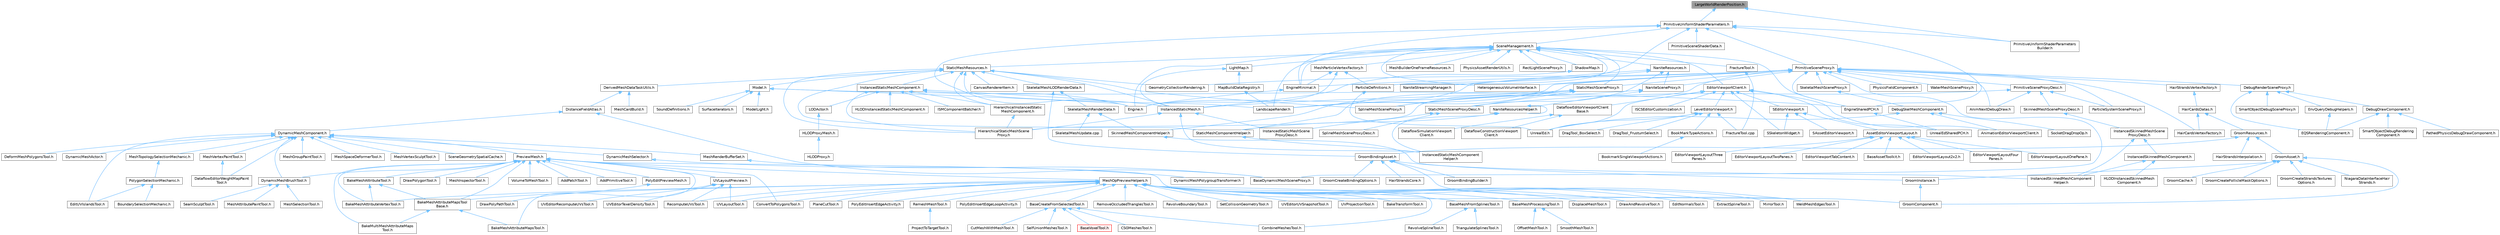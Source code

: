 digraph "LargeWorldRenderPosition.h"
{
 // INTERACTIVE_SVG=YES
 // LATEX_PDF_SIZE
  bgcolor="transparent";
  edge [fontname=Helvetica,fontsize=10,labelfontname=Helvetica,labelfontsize=10];
  node [fontname=Helvetica,fontsize=10,shape=box,height=0.2,width=0.4];
  Node1 [id="Node000001",label="LargeWorldRenderPosition.h",height=0.2,width=0.4,color="gray40", fillcolor="grey60", style="filled", fontcolor="black",tooltip=" "];
  Node1 -> Node2 [id="edge1_Node000001_Node000002",dir="back",color="steelblue1",style="solid",tooltip=" "];
  Node2 [id="Node000002",label="PrimitiveUniformShaderParameters.h",height=0.2,width=0.4,color="grey40", fillcolor="white", style="filled",URL="$d9/d46/PrimitiveUniformShaderParameters_8h.html",tooltip=" "];
  Node2 -> Node3 [id="edge2_Node000002_Node000003",dir="back",color="steelblue1",style="solid",tooltip=" "];
  Node3 [id="Node000003",label="Engine.h",height=0.2,width=0.4,color="grey40", fillcolor="white", style="filled",URL="$d1/d34/Public_2Engine_8h.html",tooltip=" "];
  Node2 -> Node4 [id="edge3_Node000002_Node000004",dir="back",color="steelblue1",style="solid",tooltip=" "];
  Node4 [id="Node000004",label="EngineMinimal.h",height=0.2,width=0.4,color="grey40", fillcolor="white", style="filled",URL="$d0/d2c/EngineMinimal_8h.html",tooltip=" "];
  Node4 -> Node3 [id="edge4_Node000004_Node000003",dir="back",color="steelblue1",style="solid",tooltip=" "];
  Node2 -> Node5 [id="edge5_Node000002_Node000005",dir="back",color="steelblue1",style="solid",tooltip=" "];
  Node5 [id="Node000005",label="EngineSharedPCH.h",height=0.2,width=0.4,color="grey40", fillcolor="white", style="filled",URL="$dc/dbb/EngineSharedPCH_8h.html",tooltip=" "];
  Node5 -> Node6 [id="edge6_Node000005_Node000006",dir="back",color="steelblue1",style="solid",tooltip=" "];
  Node6 [id="Node000006",label="UnrealEdSharedPCH.h",height=0.2,width=0.4,color="grey40", fillcolor="white", style="filled",URL="$d1/de6/UnrealEdSharedPCH_8h.html",tooltip=" "];
  Node2 -> Node7 [id="edge7_Node000002_Node000007",dir="back",color="steelblue1",style="solid",tooltip=" "];
  Node7 [id="Node000007",label="ParticleDefinitions.h",height=0.2,width=0.4,color="grey40", fillcolor="white", style="filled",URL="$db/dde/ParticleDefinitions_8h.html",tooltip=" "];
  Node7 -> Node8 [id="edge8_Node000007_Node000008",dir="back",color="steelblue1",style="solid",tooltip=" "];
  Node8 [id="Node000008",label="UnrealEd.h",height=0.2,width=0.4,color="grey40", fillcolor="white", style="filled",URL="$d2/d5f/UnrealEd_8h.html",tooltip=" "];
  Node2 -> Node9 [id="edge9_Node000002_Node000009",dir="back",color="steelblue1",style="solid",tooltip=" "];
  Node9 [id="Node000009",label="PrimitiveSceneProxy.h",height=0.2,width=0.4,color="grey40", fillcolor="white", style="filled",URL="$dc/d1e/PrimitiveSceneProxy_8h.html",tooltip=" "];
  Node9 -> Node10 [id="edge10_Node000009_Node000010",dir="back",color="steelblue1",style="solid",tooltip=" "];
  Node10 [id="Node000010",label="AnimNextDebugDraw.h",height=0.2,width=0.4,color="grey40", fillcolor="white", style="filled",URL="$dd/de1/AnimNextDebugDraw_8h.html",tooltip=" "];
  Node9 -> Node11 [id="edge11_Node000009_Node000011",dir="back",color="steelblue1",style="solid",tooltip=" "];
  Node11 [id="Node000011",label="BaseDynamicMeshSceneProxy.h",height=0.2,width=0.4,color="grey40", fillcolor="white", style="filled",URL="$d2/dee/BaseDynamicMeshSceneProxy_8h.html",tooltip=" "];
  Node9 -> Node12 [id="edge12_Node000009_Node000012",dir="back",color="steelblue1",style="solid",tooltip=" "];
  Node12 [id="Node000012",label="DebugRenderSceneProxy.h",height=0.2,width=0.4,color="grey40", fillcolor="white", style="filled",URL="$dc/db2/DebugRenderSceneProxy_8h.html",tooltip=" "];
  Node12 -> Node13 [id="edge13_Node000012_Node000013",dir="back",color="steelblue1",style="solid",tooltip=" "];
  Node13 [id="Node000013",label="DebugDrawComponent.h",height=0.2,width=0.4,color="grey40", fillcolor="white", style="filled",URL="$d9/dae/DebugDrawComponent_8h.html",tooltip=" "];
  Node13 -> Node14 [id="edge14_Node000013_Node000014",dir="back",color="steelblue1",style="solid",tooltip=" "];
  Node14 [id="Node000014",label="EQSRenderingComponent.h",height=0.2,width=0.4,color="grey40", fillcolor="white", style="filled",URL="$df/d63/EQSRenderingComponent_8h.html",tooltip=" "];
  Node13 -> Node15 [id="edge15_Node000013_Node000015",dir="back",color="steelblue1",style="solid",tooltip=" "];
  Node15 [id="Node000015",label="PathedPhysicsDebugDrawComponent.h",height=0.2,width=0.4,color="grey40", fillcolor="white", style="filled",URL="$d9/dd8/PathedPhysicsDebugDrawComponent_8h.html",tooltip=" "];
  Node13 -> Node16 [id="edge16_Node000013_Node000016",dir="back",color="steelblue1",style="solid",tooltip=" "];
  Node16 [id="Node000016",label="SmartObjectDebugRendering\lComponent.h",height=0.2,width=0.4,color="grey40", fillcolor="white", style="filled",URL="$d2/db9/SmartObjectDebugRenderingComponent_8h.html",tooltip=" "];
  Node12 -> Node14 [id="edge17_Node000012_Node000014",dir="back",color="steelblue1",style="solid",tooltip=" "];
  Node12 -> Node17 [id="edge18_Node000012_Node000017",dir="back",color="steelblue1",style="solid",tooltip=" "];
  Node17 [id="Node000017",label="EnvQueryDebugHelpers.h",height=0.2,width=0.4,color="grey40", fillcolor="white", style="filled",URL="$de/dda/EnvQueryDebugHelpers_8h.html",tooltip=" "];
  Node17 -> Node14 [id="edge19_Node000017_Node000014",dir="back",color="steelblue1",style="solid",tooltip=" "];
  Node12 -> Node18 [id="edge20_Node000012_Node000018",dir="back",color="steelblue1",style="solid",tooltip=" "];
  Node18 [id="Node000018",label="SmartObjectDebugSceneProxy.h",height=0.2,width=0.4,color="grey40", fillcolor="white", style="filled",URL="$dd/df5/SmartObjectDebugSceneProxy_8h.html",tooltip=" "];
  Node9 -> Node3 [id="edge21_Node000009_Node000003",dir="back",color="steelblue1",style="solid",tooltip=" "];
  Node9 -> Node4 [id="edge22_Node000009_Node000004",dir="back",color="steelblue1",style="solid",tooltip=" "];
  Node9 -> Node5 [id="edge23_Node000009_Node000005",dir="back",color="steelblue1",style="solid",tooltip=" "];
  Node9 -> Node19 [id="edge24_Node000009_Node000019",dir="back",color="steelblue1",style="solid",tooltip=" "];
  Node19 [id="Node000019",label="GeometryCollectionRendering.h",height=0.2,width=0.4,color="grey40", fillcolor="white", style="filled",URL="$dc/d68/GeometryCollectionRendering_8h.html",tooltip=" "];
  Node9 -> Node20 [id="edge25_Node000009_Node000020",dir="back",color="steelblue1",style="solid",tooltip=" "];
  Node20 [id="Node000020",label="HairCardsVertexFactory.h",height=0.2,width=0.4,color="grey40", fillcolor="white", style="filled",URL="$de/d8e/HairCardsVertexFactory_8h.html",tooltip=" "];
  Node9 -> Node21 [id="edge26_Node000009_Node000021",dir="back",color="steelblue1",style="solid",tooltip=" "];
  Node21 [id="Node000021",label="HairStrandsVertexFactory.h",height=0.2,width=0.4,color="grey40", fillcolor="white", style="filled",URL="$d0/d1c/HairStrandsVertexFactory_8h.html",tooltip=" "];
  Node21 -> Node22 [id="edge27_Node000021_Node000022",dir="back",color="steelblue1",style="solid",tooltip=" "];
  Node22 [id="Node000022",label="HairCardsDatas.h",height=0.2,width=0.4,color="grey40", fillcolor="white", style="filled",URL="$da/d01/HairCardsDatas_8h.html",tooltip=" "];
  Node22 -> Node23 [id="edge28_Node000022_Node000023",dir="back",color="steelblue1",style="solid",tooltip=" "];
  Node23 [id="Node000023",label="GroomResources.h",height=0.2,width=0.4,color="grey40", fillcolor="white", style="filled",URL="$d0/d70/GroomResources_8h.html",tooltip=" "];
  Node23 -> Node24 [id="edge29_Node000023_Node000024",dir="back",color="steelblue1",style="solid",tooltip=" "];
  Node24 [id="Node000024",label="GroomAsset.h",height=0.2,width=0.4,color="grey40", fillcolor="white", style="filled",URL="$d8/df1/GroomAsset_8h.html",tooltip=" "];
  Node24 -> Node25 [id="edge30_Node000024_Node000025",dir="back",color="steelblue1",style="solid",tooltip=" "];
  Node25 [id="Node000025",label="GroomCache.h",height=0.2,width=0.4,color="grey40", fillcolor="white", style="filled",URL="$d7/d6e/GroomCache_8h.html",tooltip=" "];
  Node24 -> Node26 [id="edge31_Node000024_Node000026",dir="back",color="steelblue1",style="solid",tooltip=" "];
  Node26 [id="Node000026",label="GroomComponent.h",height=0.2,width=0.4,color="grey40", fillcolor="white", style="filled",URL="$de/d2e/GroomComponent_8h.html",tooltip=" "];
  Node24 -> Node27 [id="edge32_Node000024_Node000027",dir="back",color="steelblue1",style="solid",tooltip=" "];
  Node27 [id="Node000027",label="GroomCreateFollicleMaskOptions.h",height=0.2,width=0.4,color="grey40", fillcolor="white", style="filled",URL="$d7/d8b/GroomCreateFollicleMaskOptions_8h.html",tooltip=" "];
  Node24 -> Node28 [id="edge33_Node000024_Node000028",dir="back",color="steelblue1",style="solid",tooltip=" "];
  Node28 [id="Node000028",label="GroomCreateStrandsTextures\lOptions.h",height=0.2,width=0.4,color="grey40", fillcolor="white", style="filled",URL="$da/dfc/GroomCreateStrandsTexturesOptions_8h.html",tooltip=" "];
  Node24 -> Node29 [id="edge34_Node000024_Node000029",dir="back",color="steelblue1",style="solid",tooltip=" "];
  Node29 [id="Node000029",label="GroomInstance.h",height=0.2,width=0.4,color="grey40", fillcolor="white", style="filled",URL="$dd/d47/GroomInstance_8h.html",tooltip=" "];
  Node29 -> Node26 [id="edge35_Node000029_Node000026",dir="back",color="steelblue1",style="solid",tooltip=" "];
  Node24 -> Node30 [id="edge36_Node000024_Node000030",dir="back",color="steelblue1",style="solid",tooltip=" "];
  Node30 [id="Node000030",label="NiagaraDataInterfaceHair\lStrands.h",height=0.2,width=0.4,color="grey40", fillcolor="white", style="filled",URL="$da/dd2/NiagaraDataInterfaceHairStrands_8h.html",tooltip=" "];
  Node23 -> Node31 [id="edge37_Node000023_Node000031",dir="back",color="steelblue1",style="solid",tooltip=" "];
  Node31 [id="Node000031",label="GroomBindingAsset.h",height=0.2,width=0.4,color="grey40", fillcolor="white", style="filled",URL="$de/d26/GroomBindingAsset_8h.html",tooltip=" "];
  Node31 -> Node32 [id="edge38_Node000031_Node000032",dir="back",color="steelblue1",style="solid",tooltip=" "];
  Node32 [id="Node000032",label="GroomBindingBuilder.h",height=0.2,width=0.4,color="grey40", fillcolor="white", style="filled",URL="$d2/d2f/GroomBindingBuilder_8h.html",tooltip=" "];
  Node31 -> Node26 [id="edge39_Node000031_Node000026",dir="back",color="steelblue1",style="solid",tooltip=" "];
  Node31 -> Node33 [id="edge40_Node000031_Node000033",dir="back",color="steelblue1",style="solid",tooltip=" "];
  Node33 [id="Node000033",label="GroomCreateBindingOptions.h",height=0.2,width=0.4,color="grey40", fillcolor="white", style="filled",URL="$d5/dba/GroomCreateBindingOptions_8h.html",tooltip=" "];
  Node31 -> Node29 [id="edge41_Node000031_Node000029",dir="back",color="steelblue1",style="solid",tooltip=" "];
  Node31 -> Node34 [id="edge42_Node000031_Node000034",dir="back",color="steelblue1",style="solid",tooltip=" "];
  Node34 [id="Node000034",label="HairStrandsCore.h",height=0.2,width=0.4,color="grey40", fillcolor="white", style="filled",URL="$d7/def/HairStrandsCore_8h.html",tooltip=" "];
  Node23 -> Node35 [id="edge43_Node000023_Node000035",dir="back",color="steelblue1",style="solid",tooltip=" "];
  Node35 [id="Node000035",label="HairStrandsInterpolation.h",height=0.2,width=0.4,color="grey40", fillcolor="white", style="filled",URL="$de/dab/HairStrandsInterpolation_8h.html",tooltip=" "];
  Node22 -> Node20 [id="edge44_Node000022_Node000020",dir="back",color="steelblue1",style="solid",tooltip=" "];
  Node9 -> Node36 [id="edge45_Node000009_Node000036",dir="back",color="steelblue1",style="solid",tooltip=" "];
  Node36 [id="Node000036",label="HeterogeneousVolumeInterface.h",height=0.2,width=0.4,color="grey40", fillcolor="white", style="filled",URL="$d3/de3/HeterogeneousVolumeInterface_8h.html",tooltip=" "];
  Node9 -> Node37 [id="edge46_Node000009_Node000037",dir="back",color="steelblue1",style="solid",tooltip=" "];
  Node37 [id="Node000037",label="HierarchicalStaticMeshScene\lProxy.h",height=0.2,width=0.4,color="grey40", fillcolor="white", style="filled",URL="$d3/d4d/HierarchicalStaticMeshSceneProxy_8h.html",tooltip=" "];
  Node9 -> Node38 [id="edge47_Node000009_Node000038",dir="back",color="steelblue1",style="solid",tooltip=" "];
  Node38 [id="Node000038",label="LandscapeRender.h",height=0.2,width=0.4,color="grey40", fillcolor="white", style="filled",URL="$df/d67/LandscapeRender_8h.html",tooltip=" "];
  Node9 -> Node39 [id="edge48_Node000009_Node000039",dir="back",color="steelblue1",style="solid",tooltip=" "];
  Node39 [id="Node000039",label="NaniteSceneProxy.h",height=0.2,width=0.4,color="grey40", fillcolor="white", style="filled",URL="$de/dae/NaniteSceneProxy_8h.html",tooltip=" "];
  Node39 -> Node40 [id="edge49_Node000039_Node000040",dir="back",color="steelblue1",style="solid",tooltip=" "];
  Node40 [id="Node000040",label="NaniteResourcesHelper.h",height=0.2,width=0.4,color="grey40", fillcolor="white", style="filled",URL="$dc/d48/NaniteResourcesHelper_8h.html",tooltip=" "];
  Node40 -> Node41 [id="edge50_Node000040_Node000041",dir="back",color="steelblue1",style="solid",tooltip=" "];
  Node41 [id="Node000041",label="InstancedStaticMeshComponent\lHelper.h",height=0.2,width=0.4,color="grey40", fillcolor="white", style="filled",URL="$dc/dc7/InstancedStaticMeshComponentHelper_8h.html",tooltip=" "];
  Node40 -> Node40 [id="edge51_Node000040_Node000040",dir="back",color="steelblue1",style="solid",tooltip=" "];
  Node40 -> Node42 [id="edge52_Node000040_Node000042",dir="back",color="steelblue1",style="solid",tooltip=" "];
  Node42 [id="Node000042",label="StaticMeshComponentHelper.h",height=0.2,width=0.4,color="grey40", fillcolor="white", style="filled",URL="$dc/dc1/StaticMeshComponentHelper_8h.html",tooltip=" "];
  Node42 -> Node41 [id="edge53_Node000042_Node000041",dir="back",color="steelblue1",style="solid",tooltip=" "];
  Node39 -> Node43 [id="edge54_Node000039_Node000043",dir="back",color="steelblue1",style="solid",tooltip=" "];
  Node43 [id="Node000043",label="SplineMeshSceneProxy.h",height=0.2,width=0.4,color="grey40", fillcolor="white", style="filled",URL="$dd/dcb/SplineMeshSceneProxy_8h.html",tooltip=" "];
  Node9 -> Node44 [id="edge55_Node000009_Node000044",dir="back",color="steelblue1",style="solid",tooltip=" "];
  Node44 [id="Node000044",label="ParticleSystemSceneProxy.h",height=0.2,width=0.4,color="grey40", fillcolor="white", style="filled",URL="$dd/d25/ParticleSystemSceneProxy_8h.html",tooltip=" "];
  Node9 -> Node45 [id="edge56_Node000009_Node000045",dir="back",color="steelblue1",style="solid",tooltip=" "];
  Node45 [id="Node000045",label="PhysicsFieldComponent.h",height=0.2,width=0.4,color="grey40", fillcolor="white", style="filled",URL="$dd/d76/PhysicsFieldComponent_8h.html",tooltip=" "];
  Node9 -> Node46 [id="edge57_Node000009_Node000046",dir="back",color="steelblue1",style="solid",tooltip=" "];
  Node46 [id="Node000046",label="PrimitiveSceneProxyDesc.h",height=0.2,width=0.4,color="grey40", fillcolor="white", style="filled",URL="$d8/d20/PrimitiveSceneProxyDesc_8h.html",tooltip=" "];
  Node46 -> Node10 [id="edge58_Node000046_Node000010",dir="back",color="steelblue1",style="solid",tooltip=" "];
  Node46 -> Node44 [id="edge59_Node000046_Node000044",dir="back",color="steelblue1",style="solid",tooltip=" "];
  Node46 -> Node47 [id="edge60_Node000046_Node000047",dir="back",color="steelblue1",style="solid",tooltip=" "];
  Node47 [id="Node000047",label="SkinnedMeshSceneProxyDesc.h",height=0.2,width=0.4,color="grey40", fillcolor="white", style="filled",URL="$dd/d6b/SkinnedMeshSceneProxyDesc_8h.html",tooltip=" "];
  Node47 -> Node48 [id="edge61_Node000047_Node000048",dir="back",color="steelblue1",style="solid",tooltip=" "];
  Node48 [id="Node000048",label="InstancedSkinnedMeshScene\lProxyDesc.h",height=0.2,width=0.4,color="grey40", fillcolor="white", style="filled",URL="$d7/d6c/InstancedSkinnedMeshSceneProxyDesc_8h.html",tooltip=" "];
  Node48 -> Node49 [id="edge62_Node000048_Node000049",dir="back",color="steelblue1",style="solid",tooltip=" "];
  Node49 [id="Node000049",label="InstancedSkinnedMeshComponent.h",height=0.2,width=0.4,color="grey40", fillcolor="white", style="filled",URL="$d7/da7/InstancedSkinnedMeshComponent_8h.html",tooltip=" "];
  Node49 -> Node50 [id="edge63_Node000049_Node000050",dir="back",color="steelblue1",style="solid",tooltip=" "];
  Node50 [id="Node000050",label="HLODInstancedSkinnedMesh\lComponent.h",height=0.2,width=0.4,color="grey40", fillcolor="white", style="filled",URL="$d5/d06/HLODInstancedSkinnedMeshComponent_8h.html",tooltip=" "];
  Node49 -> Node51 [id="edge64_Node000049_Node000051",dir="back",color="steelblue1",style="solid",tooltip=" "];
  Node51 [id="Node000051",label="InstancedSkinnedMeshComponent\lHelper.h",height=0.2,width=0.4,color="grey40", fillcolor="white", style="filled",URL="$d1/d86/InstancedSkinnedMeshComponentHelper_8h.html",tooltip=" "];
  Node48 -> Node51 [id="edge65_Node000048_Node000051",dir="back",color="steelblue1",style="solid",tooltip=" "];
  Node46 -> Node52 [id="edge66_Node000046_Node000052",dir="back",color="steelblue1",style="solid",tooltip=" "];
  Node52 [id="Node000052",label="StaticMeshSceneProxyDesc.h",height=0.2,width=0.4,color="grey40", fillcolor="white", style="filled",URL="$d0/d31/StaticMeshSceneProxyDesc_8h.html",tooltip=" "];
  Node52 -> Node53 [id="edge67_Node000052_Node000053",dir="back",color="steelblue1",style="solid",tooltip=" "];
  Node53 [id="Node000053",label="InstancedStaticMeshScene\lProxyDesc.h",height=0.2,width=0.4,color="grey40", fillcolor="white", style="filled",URL="$db/dcf/InstancedStaticMeshSceneProxyDesc_8h.html",tooltip=" "];
  Node52 -> Node54 [id="edge68_Node000052_Node000054",dir="back",color="steelblue1",style="solid",tooltip=" "];
  Node54 [id="Node000054",label="SplineMeshSceneProxyDesc.h",height=0.2,width=0.4,color="grey40", fillcolor="white", style="filled",URL="$db/d1b/SplineMeshSceneProxyDesc_8h.html",tooltip=" "];
  Node9 -> Node55 [id="edge69_Node000009_Node000055",dir="back",color="steelblue1",style="solid",tooltip=" "];
  Node55 [id="Node000055",label="SkeletalMeshSceneProxy.h",height=0.2,width=0.4,color="grey40", fillcolor="white", style="filled",URL="$de/de8/SkeletalMeshSceneProxy_8h.html",tooltip=" "];
  Node55 -> Node56 [id="edge70_Node000055_Node000056",dir="back",color="steelblue1",style="solid",tooltip=" "];
  Node56 [id="Node000056",label="DebugSkelMeshComponent.h",height=0.2,width=0.4,color="grey40", fillcolor="white", style="filled",URL="$d5/d33/DebugSkelMeshComponent_8h.html",tooltip=" "];
  Node56 -> Node57 [id="edge71_Node000056_Node000057",dir="back",color="steelblue1",style="solid",tooltip=" "];
  Node57 [id="Node000057",label="AnimationEditorViewportClient.h",height=0.2,width=0.4,color="grey40", fillcolor="white", style="filled",URL="$d1/d45/AnimationEditorViewportClient_8h.html",tooltip=" "];
  Node56 -> Node58 [id="edge72_Node000056_Node000058",dir="back",color="steelblue1",style="solid",tooltip=" "];
  Node58 [id="Node000058",label="SocketDragDropOp.h",height=0.2,width=0.4,color="grey40", fillcolor="white", style="filled",URL="$d2/d53/SocketDragDropOp_8h.html",tooltip=" "];
  Node56 -> Node8 [id="edge73_Node000056_Node000008",dir="back",color="steelblue1",style="solid",tooltip=" "];
  Node9 -> Node59 [id="edge74_Node000009_Node000059",dir="back",color="steelblue1",style="solid",tooltip=" "];
  Node59 [id="Node000059",label="StaticMeshSceneProxy.h",height=0.2,width=0.4,color="grey40", fillcolor="white", style="filled",URL="$d8/d6d/StaticMeshSceneProxy_8h.html",tooltip=" "];
  Node59 -> Node60 [id="edge75_Node000059_Node000060",dir="back",color="steelblue1",style="solid",tooltip=" "];
  Node60 [id="Node000060",label="InstancedStaticMesh.h",height=0.2,width=0.4,color="grey40", fillcolor="white", style="filled",URL="$dd/d89/InstancedStaticMesh_8h.html",tooltip=" "];
  Node60 -> Node37 [id="edge76_Node000060_Node000037",dir="back",color="steelblue1",style="solid",tooltip=" "];
  Node60 -> Node41 [id="edge77_Node000060_Node000041",dir="back",color="steelblue1",style="solid",tooltip=" "];
  Node60 -> Node53 [id="edge78_Node000060_Node000053",dir="back",color="steelblue1",style="solid",tooltip=" "];
  Node59 -> Node38 [id="edge79_Node000059_Node000038",dir="back",color="steelblue1",style="solid",tooltip=" "];
  Node59 -> Node43 [id="edge80_Node000059_Node000043",dir="back",color="steelblue1",style="solid",tooltip=" "];
  Node59 -> Node42 [id="edge81_Node000059_Node000042",dir="back",color="steelblue1",style="solid",tooltip=" "];
  Node59 -> Node52 [id="edge82_Node000059_Node000052",dir="back",color="steelblue1",style="solid",tooltip=" "];
  Node9 -> Node61 [id="edge83_Node000009_Node000061",dir="back",color="steelblue1",style="solid",tooltip=" "];
  Node61 [id="Node000061",label="WaterMeshSceneProxy.h",height=0.2,width=0.4,color="grey40", fillcolor="white", style="filled",URL="$d2/d6c/WaterMeshSceneProxy_8h.html",tooltip=" "];
  Node2 -> Node62 [id="edge84_Node000002_Node000062",dir="back",color="steelblue1",style="solid",tooltip=" "];
  Node62 [id="Node000062",label="PrimitiveSceneShaderData.h",height=0.2,width=0.4,color="grey40", fillcolor="white", style="filled",URL="$d5/d88/PrimitiveSceneShaderData_8h.html",tooltip=" "];
  Node2 -> Node63 [id="edge85_Node000002_Node000063",dir="back",color="steelblue1",style="solid",tooltip=" "];
  Node63 [id="Node000063",label="PrimitiveUniformShaderParameters\lBuilder.h",height=0.2,width=0.4,color="grey40", fillcolor="white", style="filled",URL="$dd/d96/PrimitiveUniformShaderParametersBuilder_8h.html",tooltip=" "];
  Node2 -> Node64 [id="edge86_Node000002_Node000064",dir="back",color="steelblue1",style="solid",tooltip=" "];
  Node64 [id="Node000064",label="SceneManagement.h",height=0.2,width=0.4,color="grey40", fillcolor="white", style="filled",URL="$de/db9/SceneManagement_8h.html",tooltip=" "];
  Node64 -> Node65 [id="edge87_Node000064_Node000065",dir="back",color="steelblue1",style="solid",tooltip=" "];
  Node65 [id="Node000065",label="EditorViewportClient.h",height=0.2,width=0.4,color="grey40", fillcolor="white", style="filled",URL="$d4/d41/EditorViewportClient_8h.html",tooltip=" "];
  Node65 -> Node57 [id="edge88_Node000065_Node000057",dir="back",color="steelblue1",style="solid",tooltip=" "];
  Node65 -> Node66 [id="edge89_Node000065_Node000066",dir="back",color="steelblue1",style="solid",tooltip=" "];
  Node66 [id="Node000066",label="DataflowEditorViewportClient\lBase.h",height=0.2,width=0.4,color="grey40", fillcolor="white", style="filled",URL="$d8/ddd/DataflowEditorViewportClientBase_8h.html",tooltip=" "];
  Node66 -> Node67 [id="edge90_Node000066_Node000067",dir="back",color="steelblue1",style="solid",tooltip=" "];
  Node67 [id="Node000067",label="DataflowConstructionViewport\lClient.h",height=0.2,width=0.4,color="grey40", fillcolor="white", style="filled",URL="$d5/da1/DataflowConstructionViewportClient_8h.html",tooltip=" "];
  Node66 -> Node68 [id="edge91_Node000066_Node000068",dir="back",color="steelblue1",style="solid",tooltip=" "];
  Node68 [id="Node000068",label="DataflowSimulationViewport\lClient.h",height=0.2,width=0.4,color="grey40", fillcolor="white", style="filled",URL="$da/d6a/DataflowSimulationViewportClient_8h.html",tooltip=" "];
  Node65 -> Node69 [id="edge92_Node000065_Node000069",dir="back",color="steelblue1",style="solid",tooltip=" "];
  Node69 [id="Node000069",label="ISCSEditorCustomization.h",height=0.2,width=0.4,color="grey40", fillcolor="white", style="filled",URL="$de/d19/ISCSEditorCustomization_8h.html",tooltip=" "];
  Node65 -> Node70 [id="edge93_Node000065_Node000070",dir="back",color="steelblue1",style="solid",tooltip=" "];
  Node70 [id="Node000070",label="LevelEditorViewport.h",height=0.2,width=0.4,color="grey40", fillcolor="white", style="filled",URL="$d4/ddf/LevelEditorViewport_8h.html",tooltip=" "];
  Node70 -> Node71 [id="edge94_Node000070_Node000071",dir="back",color="steelblue1",style="solid",tooltip=" "];
  Node71 [id="Node000071",label="BookMarkTypeActions.h",height=0.2,width=0.4,color="grey40", fillcolor="white", style="filled",URL="$d0/d2f/BookMarkTypeActions_8h.html",tooltip=" "];
  Node71 -> Node72 [id="edge95_Node000071_Node000072",dir="back",color="steelblue1",style="solid",tooltip=" "];
  Node72 [id="Node000072",label="BookmarkSingleViewportActions.h",height=0.2,width=0.4,color="grey40", fillcolor="white", style="filled",URL="$d3/dd5/BookmarkSingleViewportActions_8h.html",tooltip=" "];
  Node70 -> Node73 [id="edge96_Node000070_Node000073",dir="back",color="steelblue1",style="solid",tooltip=" "];
  Node73 [id="Node000073",label="DragTool_BoxSelect.h",height=0.2,width=0.4,color="grey40", fillcolor="white", style="filled",URL="$da/dbf/DragTool__BoxSelect_8h.html",tooltip=" "];
  Node70 -> Node74 [id="edge97_Node000070_Node000074",dir="back",color="steelblue1",style="solid",tooltip=" "];
  Node74 [id="Node000074",label="DragTool_FrustumSelect.h",height=0.2,width=0.4,color="grey40", fillcolor="white", style="filled",URL="$db/de7/DragTool__FrustumSelect_8h.html",tooltip=" "];
  Node70 -> Node75 [id="edge98_Node000070_Node000075",dir="back",color="steelblue1",style="solid",tooltip=" "];
  Node75 [id="Node000075",label="FractureTool.cpp",height=0.2,width=0.4,color="grey40", fillcolor="white", style="filled",URL="$dc/d9a/FractureTool_8cpp.html",tooltip=" "];
  Node70 -> Node8 [id="edge99_Node000070_Node000008",dir="back",color="steelblue1",style="solid",tooltip=" "];
  Node65 -> Node76 [id="edge100_Node000065_Node000076",dir="back",color="steelblue1",style="solid",tooltip=" "];
  Node76 [id="Node000076",label="SEditorViewport.h",height=0.2,width=0.4,color="grey40", fillcolor="white", style="filled",URL="$dd/de0/SEditorViewport_8h.html",tooltip=" "];
  Node76 -> Node77 [id="edge101_Node000076_Node000077",dir="back",color="steelblue1",style="solid",tooltip=" "];
  Node77 [id="Node000077",label="AssetEditorViewportLayout.h",height=0.2,width=0.4,color="grey40", fillcolor="white", style="filled",URL="$df/d46/AssetEditorViewportLayout_8h.html",tooltip=" "];
  Node77 -> Node78 [id="edge102_Node000077_Node000078",dir="back",color="steelblue1",style="solid",tooltip=" "];
  Node78 [id="Node000078",label="BaseAssetToolkit.h",height=0.2,width=0.4,color="grey40", fillcolor="white", style="filled",URL="$d4/d85/BaseAssetToolkit_8h.html",tooltip=" "];
  Node77 -> Node79 [id="edge103_Node000077_Node000079",dir="back",color="steelblue1",style="solid",tooltip=" "];
  Node79 [id="Node000079",label="EditorViewportLayout2x2.h",height=0.2,width=0.4,color="grey40", fillcolor="white", style="filled",URL="$df/dbd/EditorViewportLayout2x2_8h.html",tooltip=" "];
  Node77 -> Node80 [id="edge104_Node000077_Node000080",dir="back",color="steelblue1",style="solid",tooltip=" "];
  Node80 [id="Node000080",label="EditorViewportLayoutFour\lPanes.h",height=0.2,width=0.4,color="grey40", fillcolor="white", style="filled",URL="$d4/d84/EditorViewportLayoutFourPanes_8h.html",tooltip=" "];
  Node77 -> Node81 [id="edge105_Node000077_Node000081",dir="back",color="steelblue1",style="solid",tooltip=" "];
  Node81 [id="Node000081",label="EditorViewportLayoutOnePane.h",height=0.2,width=0.4,color="grey40", fillcolor="white", style="filled",URL="$d2/da6/EditorViewportLayoutOnePane_8h.html",tooltip=" "];
  Node77 -> Node82 [id="edge106_Node000077_Node000082",dir="back",color="steelblue1",style="solid",tooltip=" "];
  Node82 [id="Node000082",label="EditorViewportLayoutThree\lPanes.h",height=0.2,width=0.4,color="grey40", fillcolor="white", style="filled",URL="$d2/d25/EditorViewportLayoutThreePanes_8h.html",tooltip=" "];
  Node77 -> Node83 [id="edge107_Node000077_Node000083",dir="back",color="steelblue1",style="solid",tooltip=" "];
  Node83 [id="Node000083",label="EditorViewportLayoutTwoPanes.h",height=0.2,width=0.4,color="grey40", fillcolor="white", style="filled",URL="$dc/d66/EditorViewportLayoutTwoPanes_8h.html",tooltip=" "];
  Node77 -> Node84 [id="edge108_Node000077_Node000084",dir="back",color="steelblue1",style="solid",tooltip=" "];
  Node84 [id="Node000084",label="EditorViewportTabContent.h",height=0.2,width=0.4,color="grey40", fillcolor="white", style="filled",URL="$d9/da4/EditorViewportTabContent_8h.html",tooltip=" "];
  Node76 -> Node85 [id="edge109_Node000076_Node000085",dir="back",color="steelblue1",style="solid",tooltip=" "];
  Node85 [id="Node000085",label="SAssetEditorViewport.h",height=0.2,width=0.4,color="grey40", fillcolor="white", style="filled",URL="$df/d5a/SAssetEditorViewport_8h.html",tooltip=" "];
  Node76 -> Node86 [id="edge110_Node000076_Node000086",dir="back",color="steelblue1",style="solid",tooltip=" "];
  Node86 [id="Node000086",label="SSkeletonWidget.h",height=0.2,width=0.4,color="grey40", fillcolor="white", style="filled",URL="$dd/da7/SSkeletonWidget_8h.html",tooltip=" "];
  Node65 -> Node86 [id="edge111_Node000065_Node000086",dir="back",color="steelblue1",style="solid",tooltip=" "];
  Node65 -> Node8 [id="edge112_Node000065_Node000008",dir="back",color="steelblue1",style="solid",tooltip=" "];
  Node65 -> Node6 [id="edge113_Node000065_Node000006",dir="back",color="steelblue1",style="solid",tooltip=" "];
  Node64 -> Node3 [id="edge114_Node000064_Node000003",dir="back",color="steelblue1",style="solid",tooltip=" "];
  Node64 -> Node4 [id="edge115_Node000064_Node000004",dir="back",color="steelblue1",style="solid",tooltip=" "];
  Node64 -> Node5 [id="edge116_Node000064_Node000005",dir="back",color="steelblue1",style="solid",tooltip=" "];
  Node64 -> Node87 [id="edge117_Node000064_Node000087",dir="back",color="steelblue1",style="solid",tooltip=" "];
  Node87 [id="Node000087",label="FractureTool.h",height=0.2,width=0.4,color="grey40", fillcolor="white", style="filled",URL="$d4/d30/FractureTool_8h.html",tooltip=" "];
  Node87 -> Node75 [id="edge118_Node000087_Node000075",dir="back",color="steelblue1",style="solid",tooltip=" "];
  Node64 -> Node36 [id="edge119_Node000064_Node000036",dir="back",color="steelblue1",style="solid",tooltip=" "];
  Node64 -> Node38 [id="edge120_Node000064_Node000038",dir="back",color="steelblue1",style="solid",tooltip=" "];
  Node64 -> Node88 [id="edge121_Node000064_Node000088",dir="back",color="steelblue1",style="solid",tooltip=" "];
  Node88 [id="Node000088",label="LightMap.h",height=0.2,width=0.4,color="grey40", fillcolor="white", style="filled",URL="$d1/d76/LightMap_8h.html",tooltip=" "];
  Node88 -> Node60 [id="edge122_Node000088_Node000060",dir="back",color="steelblue1",style="solid",tooltip=" "];
  Node88 -> Node89 [id="edge123_Node000088_Node000089",dir="back",color="steelblue1",style="solid",tooltip=" "];
  Node89 [id="Node000089",label="MapBuildDataRegistry.h",height=0.2,width=0.4,color="grey40", fillcolor="white", style="filled",URL="$df/dac/MapBuildDataRegistry_8h.html",tooltip=" "];
  Node89 -> Node38 [id="edge124_Node000089_Node000038",dir="back",color="steelblue1",style="solid",tooltip=" "];
  Node64 -> Node90 [id="edge125_Node000064_Node000090",dir="back",color="steelblue1",style="solid",tooltip=" "];
  Node90 [id="Node000090",label="MeshBuilderOneFrameResources.h",height=0.2,width=0.4,color="grey40", fillcolor="white", style="filled",URL="$df/d7c/MeshBuilderOneFrameResources_8h.html",tooltip=" "];
  Node64 -> Node91 [id="edge126_Node000064_Node000091",dir="back",color="steelblue1",style="solid",tooltip=" "];
  Node91 [id="Node000091",label="MeshParticleVertexFactory.h",height=0.2,width=0.4,color="grey40", fillcolor="white", style="filled",URL="$d5/d83/MeshParticleVertexFactory_8h.html",tooltip=" "];
  Node91 -> Node3 [id="edge127_Node000091_Node000003",dir="back",color="steelblue1",style="solid",tooltip=" "];
  Node91 -> Node4 [id="edge128_Node000091_Node000004",dir="back",color="steelblue1",style="solid",tooltip=" "];
  Node91 -> Node7 [id="edge129_Node000091_Node000007",dir="back",color="steelblue1",style="solid",tooltip=" "];
  Node64 -> Node92 [id="edge130_Node000064_Node000092",dir="back",color="steelblue1",style="solid",tooltip=" "];
  Node92 [id="Node000092",label="NaniteResources.h",height=0.2,width=0.4,color="grey40", fillcolor="white", style="filled",URL="$d7/d8b/NaniteResources_8h.html",tooltip=" "];
  Node92 -> Node39 [id="edge131_Node000092_Node000039",dir="back",color="steelblue1",style="solid",tooltip=" "];
  Node92 -> Node93 [id="edge132_Node000092_Node000093",dir="back",color="steelblue1",style="solid",tooltip=" "];
  Node93 [id="Node000093",label="NaniteStreamingManager.h",height=0.2,width=0.4,color="grey40", fillcolor="white", style="filled",URL="$d2/d3f/NaniteStreamingManager_8h.html",tooltip=" "];
  Node92 -> Node94 [id="edge133_Node000092_Node000094",dir="back",color="steelblue1",style="solid",tooltip=" "];
  Node94 [id="Node000094",label="SkinnedMeshComponentHelper.h",height=0.2,width=0.4,color="grey40", fillcolor="white", style="filled",URL="$db/d81/SkinnedMeshComponentHelper_8h.html",tooltip=" "];
  Node94 -> Node51 [id="edge134_Node000094_Node000051",dir="back",color="steelblue1",style="solid",tooltip=" "];
  Node92 -> Node52 [id="edge135_Node000092_Node000052",dir="back",color="steelblue1",style="solid",tooltip=" "];
  Node64 -> Node7 [id="edge136_Node000064_Node000007",dir="back",color="steelblue1",style="solid",tooltip=" "];
  Node64 -> Node95 [id="edge137_Node000064_Node000095",dir="back",color="steelblue1",style="solid",tooltip=" "];
  Node95 [id="Node000095",label="PhysicsAssetRenderUtils.h",height=0.2,width=0.4,color="grey40", fillcolor="white", style="filled",URL="$d2/dee/PhysicsAssetRenderUtils_8h.html",tooltip=" "];
  Node64 -> Node96 [id="edge138_Node000064_Node000096",dir="back",color="steelblue1",style="solid",tooltip=" "];
  Node96 [id="Node000096",label="RectLightSceneProxy.h",height=0.2,width=0.4,color="grey40", fillcolor="white", style="filled",URL="$d4/d78/RectLightSceneProxy_8h.html",tooltip=" "];
  Node64 -> Node97 [id="edge139_Node000064_Node000097",dir="back",color="steelblue1",style="solid",tooltip=" "];
  Node97 [id="Node000097",label="ShadowMap.h",height=0.2,width=0.4,color="grey40", fillcolor="white", style="filled",URL="$d1/ddb/ShadowMap_8h.html",tooltip=" "];
  Node97 -> Node60 [id="edge140_Node000097_Node000060",dir="back",color="steelblue1",style="solid",tooltip=" "];
  Node64 -> Node98 [id="edge141_Node000064_Node000098",dir="back",color="steelblue1",style="solid",tooltip=" "];
  Node98 [id="Node000098",label="StaticMeshResources.h",height=0.2,width=0.4,color="grey40", fillcolor="white", style="filled",URL="$d0/db7/StaticMeshResources_8h.html",tooltip=" "];
  Node98 -> Node99 [id="edge142_Node000098_Node000099",dir="back",color="steelblue1",style="solid",tooltip=" "];
  Node99 [id="Node000099",label="CanvasRendererItem.h",height=0.2,width=0.4,color="grey40", fillcolor="white", style="filled",URL="$d7/d93/CanvasRendererItem_8h.html",tooltip=" "];
  Node98 -> Node100 [id="edge143_Node000098_Node000100",dir="back",color="steelblue1",style="solid",tooltip=" "];
  Node100 [id="Node000100",label="DerivedMeshDataTaskUtils.h",height=0.2,width=0.4,color="grey40", fillcolor="white", style="filled",URL="$d2/d98/DerivedMeshDataTaskUtils_8h.html",tooltip=" "];
  Node100 -> Node101 [id="edge144_Node000100_Node000101",dir="back",color="steelblue1",style="solid",tooltip=" "];
  Node101 [id="Node000101",label="DistanceFieldAtlas.h",height=0.2,width=0.4,color="grey40", fillcolor="white", style="filled",URL="$df/def/DistanceFieldAtlas_8h.html",tooltip=" "];
  Node101 -> Node11 [id="edge145_Node000101_Node000011",dir="back",color="steelblue1",style="solid",tooltip=" "];
  Node101 -> Node102 [id="edge146_Node000101_Node000102",dir="back",color="steelblue1",style="solid",tooltip=" "];
  Node102 [id="Node000102",label="DynamicMeshComponent.h",height=0.2,width=0.4,color="grey40", fillcolor="white", style="filled",URL="$d8/d66/DynamicMeshComponent_8h.html",tooltip=" "];
  Node102 -> Node103 [id="edge147_Node000102_Node000103",dir="back",color="steelblue1",style="solid",tooltip=" "];
  Node103 [id="Node000103",label="DataflowEditorWeightMapPaint\lTool.h",height=0.2,width=0.4,color="grey40", fillcolor="white", style="filled",URL="$db/d46/DataflowEditorWeightMapPaintTool_8h.html",tooltip=" "];
  Node102 -> Node104 [id="edge148_Node000102_Node000104",dir="back",color="steelblue1",style="solid",tooltip=" "];
  Node104 [id="Node000104",label="DeformMeshPolygonsTool.h",height=0.2,width=0.4,color="grey40", fillcolor="white", style="filled",URL="$db/d72/DeformMeshPolygonsTool_8h.html",tooltip=" "];
  Node102 -> Node105 [id="edge149_Node000102_Node000105",dir="back",color="steelblue1",style="solid",tooltip=" "];
  Node105 [id="Node000105",label="DynamicMeshActor.h",height=0.2,width=0.4,color="grey40", fillcolor="white", style="filled",URL="$d1/d71/DynamicMeshActor_8h.html",tooltip=" "];
  Node102 -> Node106 [id="edge150_Node000102_Node000106",dir="back",color="steelblue1",style="solid",tooltip=" "];
  Node106 [id="Node000106",label="DynamicMeshBrushTool.h",height=0.2,width=0.4,color="grey40", fillcolor="white", style="filled",URL="$da/d04/DynamicMeshBrushTool_8h.html",tooltip=" "];
  Node106 -> Node107 [id="edge151_Node000106_Node000107",dir="back",color="steelblue1",style="solid",tooltip=" "];
  Node107 [id="Node000107",label="MeshAttributePaintTool.h",height=0.2,width=0.4,color="grey40", fillcolor="white", style="filled",URL="$d3/d29/MeshAttributePaintTool_8h.html",tooltip=" "];
  Node106 -> Node108 [id="edge152_Node000106_Node000108",dir="back",color="steelblue1",style="solid",tooltip=" "];
  Node108 [id="Node000108",label="MeshSelectionTool.h",height=0.2,width=0.4,color="grey40", fillcolor="white", style="filled",URL="$d8/d80/MeshSelectionTool_8h.html",tooltip=" "];
  Node106 -> Node109 [id="edge153_Node000106_Node000109",dir="back",color="steelblue1",style="solid",tooltip=" "];
  Node109 [id="Node000109",label="SeamSculptTool.h",height=0.2,width=0.4,color="grey40", fillcolor="white", style="filled",URL="$d1/d31/SeamSculptTool_8h.html",tooltip=" "];
  Node102 -> Node110 [id="edge154_Node000102_Node000110",dir="back",color="steelblue1",style="solid",tooltip=" "];
  Node110 [id="Node000110",label="DynamicMeshSelector.h",height=0.2,width=0.4,color="grey40", fillcolor="white", style="filled",URL="$dc/d01/DynamicMeshSelector_8h.html",tooltip=" "];
  Node110 -> Node111 [id="edge155_Node000110_Node000111",dir="back",color="steelblue1",style="solid",tooltip=" "];
  Node111 [id="Node000111",label="DynamicMeshPolygroupTransformer.h",height=0.2,width=0.4,color="grey40", fillcolor="white", style="filled",URL="$dc/db2/DynamicMeshPolygroupTransformer_8h.html",tooltip=" "];
  Node102 -> Node112 [id="edge156_Node000102_Node000112",dir="back",color="steelblue1",style="solid",tooltip=" "];
  Node112 [id="Node000112",label="EditUVIslandsTool.h",height=0.2,width=0.4,color="grey40", fillcolor="white", style="filled",URL="$d0/de4/EditUVIslandsTool_8h.html",tooltip=" "];
  Node102 -> Node113 [id="edge157_Node000102_Node000113",dir="back",color="steelblue1",style="solid",tooltip=" "];
  Node113 [id="Node000113",label="MeshGroupPaintTool.h",height=0.2,width=0.4,color="grey40", fillcolor="white", style="filled",URL="$dd/d04/MeshGroupPaintTool_8h.html",tooltip=" "];
  Node102 -> Node114 [id="edge158_Node000102_Node000114",dir="back",color="steelblue1",style="solid",tooltip=" "];
  Node114 [id="Node000114",label="MeshRenderBufferSet.h",height=0.2,width=0.4,color="grey40", fillcolor="white", style="filled",URL="$de/dc2/MeshRenderBufferSet_8h.html",tooltip=" "];
  Node114 -> Node11 [id="edge159_Node000114_Node000011",dir="back",color="steelblue1",style="solid",tooltip=" "];
  Node102 -> Node115 [id="edge160_Node000102_Node000115",dir="back",color="steelblue1",style="solid",tooltip=" "];
  Node115 [id="Node000115",label="MeshSpaceDeformerTool.h",height=0.2,width=0.4,color="grey40", fillcolor="white", style="filled",URL="$d7/dc8/MeshSpaceDeformerTool_8h.html",tooltip=" "];
  Node102 -> Node116 [id="edge161_Node000102_Node000116",dir="back",color="steelblue1",style="solid",tooltip=" "];
  Node116 [id="Node000116",label="MeshTopologySelectionMechanic.h",height=0.2,width=0.4,color="grey40", fillcolor="white", style="filled",URL="$d5/d15/MeshTopologySelectionMechanic_8h.html",tooltip=" "];
  Node116 -> Node117 [id="edge162_Node000116_Node000117",dir="back",color="steelblue1",style="solid",tooltip=" "];
  Node117 [id="Node000117",label="PolygonSelectionMechanic.h",height=0.2,width=0.4,color="grey40", fillcolor="white", style="filled",URL="$da/dff/PolygonSelectionMechanic_8h.html",tooltip=" "];
  Node117 -> Node118 [id="edge163_Node000117_Node000118",dir="back",color="steelblue1",style="solid",tooltip=" "];
  Node118 [id="Node000118",label="BoundarySelectionMechanic.h",height=0.2,width=0.4,color="grey40", fillcolor="white", style="filled",URL="$d8/dd6/BoundarySelectionMechanic_8h.html",tooltip=" "];
  Node117 -> Node112 [id="edge164_Node000117_Node000112",dir="back",color="steelblue1",style="solid",tooltip=" "];
  Node102 -> Node119 [id="edge165_Node000102_Node000119",dir="back",color="steelblue1",style="solid",tooltip=" "];
  Node119 [id="Node000119",label="MeshVertexPaintTool.h",height=0.2,width=0.4,color="grey40", fillcolor="white", style="filled",URL="$db/d74/MeshVertexPaintTool_8h.html",tooltip=" "];
  Node119 -> Node103 [id="edge166_Node000119_Node000103",dir="back",color="steelblue1",style="solid",tooltip=" "];
  Node102 -> Node120 [id="edge167_Node000102_Node000120",dir="back",color="steelblue1",style="solid",tooltip=" "];
  Node120 [id="Node000120",label="MeshVertexSculptTool.h",height=0.2,width=0.4,color="grey40", fillcolor="white", style="filled",URL="$dc/da6/MeshVertexSculptTool_8h.html",tooltip=" "];
  Node102 -> Node121 [id="edge168_Node000102_Node000121",dir="back",color="steelblue1",style="solid",tooltip=" "];
  Node121 [id="Node000121",label="PreviewMesh.h",height=0.2,width=0.4,color="grey40", fillcolor="white", style="filled",URL="$d6/d30/PreviewMesh_8h.html",tooltip=" "];
  Node121 -> Node122 [id="edge169_Node000121_Node000122",dir="back",color="steelblue1",style="solid",tooltip=" "];
  Node122 [id="Node000122",label="AddPatchTool.h",height=0.2,width=0.4,color="grey40", fillcolor="white", style="filled",URL="$d5/deb/AddPatchTool_8h.html",tooltip=" "];
  Node121 -> Node123 [id="edge170_Node000121_Node000123",dir="back",color="steelblue1",style="solid",tooltip=" "];
  Node123 [id="Node000123",label="AddPrimitiveTool.h",height=0.2,width=0.4,color="grey40", fillcolor="white", style="filled",URL="$d5/dbf/AddPrimitiveTool_8h.html",tooltip=" "];
  Node121 -> Node124 [id="edge171_Node000121_Node000124",dir="back",color="steelblue1",style="solid",tooltip=" "];
  Node124 [id="Node000124",label="BakeMeshAttributeMapsTool.h",height=0.2,width=0.4,color="grey40", fillcolor="white", style="filled",URL="$d8/d14/BakeMeshAttributeMapsTool_8h.html",tooltip=" "];
  Node121 -> Node125 [id="edge172_Node000121_Node000125",dir="back",color="steelblue1",style="solid",tooltip=" "];
  Node125 [id="Node000125",label="BakeMeshAttributeMapsTool\lBase.h",height=0.2,width=0.4,color="grey40", fillcolor="white", style="filled",URL="$dc/d68/BakeMeshAttributeMapsToolBase_8h.html",tooltip=" "];
  Node125 -> Node124 [id="edge173_Node000125_Node000124",dir="back",color="steelblue1",style="solid",tooltip=" "];
  Node125 -> Node126 [id="edge174_Node000125_Node000126",dir="back",color="steelblue1",style="solid",tooltip=" "];
  Node126 [id="Node000126",label="BakeMultiMeshAttributeMaps\lTool.h",height=0.2,width=0.4,color="grey40", fillcolor="white", style="filled",URL="$d7/d65/BakeMultiMeshAttributeMapsTool_8h.html",tooltip=" "];
  Node121 -> Node127 [id="edge175_Node000121_Node000127",dir="back",color="steelblue1",style="solid",tooltip=" "];
  Node127 [id="Node000127",label="BakeMeshAttributeTool.h",height=0.2,width=0.4,color="grey40", fillcolor="white", style="filled",URL="$d0/d82/BakeMeshAttributeTool_8h.html",tooltip=" "];
  Node127 -> Node125 [id="edge176_Node000127_Node000125",dir="back",color="steelblue1",style="solid",tooltip=" "];
  Node127 -> Node128 [id="edge177_Node000127_Node000128",dir="back",color="steelblue1",style="solid",tooltip=" "];
  Node128 [id="Node000128",label="BakeMeshAttributeVertexTool.h",height=0.2,width=0.4,color="grey40", fillcolor="white", style="filled",URL="$d6/d76/BakeMeshAttributeVertexTool_8h.html",tooltip=" "];
  Node121 -> Node128 [id="edge178_Node000121_Node000128",dir="back",color="steelblue1",style="solid",tooltip=" "];
  Node121 -> Node126 [id="edge179_Node000121_Node000126",dir="back",color="steelblue1",style="solid",tooltip=" "];
  Node121 -> Node129 [id="edge180_Node000121_Node000129",dir="back",color="steelblue1",style="solid",tooltip=" "];
  Node129 [id="Node000129",label="ConvertToPolygonsTool.h",height=0.2,width=0.4,color="grey40", fillcolor="white", style="filled",URL="$d7/d5a/ConvertToPolygonsTool_8h.html",tooltip=" "];
  Node121 -> Node130 [id="edge181_Node000121_Node000130",dir="back",color="steelblue1",style="solid",tooltip=" "];
  Node130 [id="Node000130",label="DrawPolygonTool.h",height=0.2,width=0.4,color="grey40", fillcolor="white", style="filled",URL="$d0/d15/DrawPolygonTool_8h.html",tooltip=" "];
  Node121 -> Node106 [id="edge182_Node000121_Node000106",dir="back",color="steelblue1",style="solid",tooltip=" "];
  Node121 -> Node131 [id="edge183_Node000121_Node000131",dir="back",color="steelblue1",style="solid",tooltip=" "];
  Node131 [id="Node000131",label="MeshInspectorTool.h",height=0.2,width=0.4,color="grey40", fillcolor="white", style="filled",URL="$de/da1/MeshInspectorTool_8h.html",tooltip=" "];
  Node121 -> Node132 [id="edge184_Node000121_Node000132",dir="back",color="steelblue1",style="solid",tooltip=" "];
  Node132 [id="Node000132",label="MeshOpPreviewHelpers.h",height=0.2,width=0.4,color="grey40", fillcolor="white", style="filled",URL="$de/d33/MeshOpPreviewHelpers_8h.html",tooltip=" "];
  Node132 -> Node125 [id="edge185_Node000132_Node000125",dir="back",color="steelblue1",style="solid",tooltip=" "];
  Node132 -> Node128 [id="edge186_Node000132_Node000128",dir="back",color="steelblue1",style="solid",tooltip=" "];
  Node132 -> Node133 [id="edge187_Node000132_Node000133",dir="back",color="steelblue1",style="solid",tooltip=" "];
  Node133 [id="Node000133",label="BakeTransformTool.h",height=0.2,width=0.4,color="grey40", fillcolor="white", style="filled",URL="$dc/d39/BakeTransformTool_8h.html",tooltip=" "];
  Node132 -> Node134 [id="edge188_Node000132_Node000134",dir="back",color="steelblue1",style="solid",tooltip=" "];
  Node134 [id="Node000134",label="BaseCreateFromSelectedTool.h",height=0.2,width=0.4,color="grey40", fillcolor="white", style="filled",URL="$de/dc7/BaseCreateFromSelectedTool_8h.html",tooltip=" "];
  Node134 -> Node135 [id="edge189_Node000134_Node000135",dir="back",color="steelblue1",style="solid",tooltip=" "];
  Node135 [id="Node000135",label="BaseVoxelTool.h",height=0.2,width=0.4,color="red", fillcolor="#FFF0F0", style="filled",URL="$db/d63/BaseVoxelTool_8h.html",tooltip=" "];
  Node134 -> Node139 [id="edge190_Node000134_Node000139",dir="back",color="steelblue1",style="solid",tooltip=" "];
  Node139 [id="Node000139",label="CSGMeshesTool.h",height=0.2,width=0.4,color="grey40", fillcolor="white", style="filled",URL="$db/dd1/CSGMeshesTool_8h.html",tooltip=" "];
  Node134 -> Node140 [id="edge191_Node000134_Node000140",dir="back",color="steelblue1",style="solid",tooltip=" "];
  Node140 [id="Node000140",label="CombineMeshesTool.h",height=0.2,width=0.4,color="grey40", fillcolor="white", style="filled",URL="$dd/da3/CombineMeshesTool_8h.html",tooltip=" "];
  Node134 -> Node141 [id="edge192_Node000134_Node000141",dir="back",color="steelblue1",style="solid",tooltip=" "];
  Node141 [id="Node000141",label="CutMeshWithMeshTool.h",height=0.2,width=0.4,color="grey40", fillcolor="white", style="filled",URL="$d2/d2c/CutMeshWithMeshTool_8h.html",tooltip=" "];
  Node134 -> Node142 [id="edge193_Node000134_Node000142",dir="back",color="steelblue1",style="solid",tooltip=" "];
  Node142 [id="Node000142",label="SelfUnionMeshesTool.h",height=0.2,width=0.4,color="grey40", fillcolor="white", style="filled",URL="$dc/dad/SelfUnionMeshesTool_8h.html",tooltip=" "];
  Node132 -> Node143 [id="edge194_Node000132_Node000143",dir="back",color="steelblue1",style="solid",tooltip=" "];
  Node143 [id="Node000143",label="BaseMeshFromSplinesTool.h",height=0.2,width=0.4,color="grey40", fillcolor="white", style="filled",URL="$da/d31/BaseMeshFromSplinesTool_8h.html",tooltip=" "];
  Node143 -> Node144 [id="edge195_Node000143_Node000144",dir="back",color="steelblue1",style="solid",tooltip=" "];
  Node144 [id="Node000144",label="RevolveSplineTool.h",height=0.2,width=0.4,color="grey40", fillcolor="white", style="filled",URL="$d3/d36/RevolveSplineTool_8h.html",tooltip=" "];
  Node143 -> Node145 [id="edge196_Node000143_Node000145",dir="back",color="steelblue1",style="solid",tooltip=" "];
  Node145 [id="Node000145",label="TriangulateSplinesTool.h",height=0.2,width=0.4,color="grey40", fillcolor="white", style="filled",URL="$d9/de6/TriangulateSplinesTool_8h.html",tooltip=" "];
  Node132 -> Node146 [id="edge197_Node000132_Node000146",dir="back",color="steelblue1",style="solid",tooltip=" "];
  Node146 [id="Node000146",label="BaseMeshProcessingTool.h",height=0.2,width=0.4,color="grey40", fillcolor="white", style="filled",URL="$d4/d77/BaseMeshProcessingTool_8h.html",tooltip=" "];
  Node146 -> Node147 [id="edge198_Node000146_Node000147",dir="back",color="steelblue1",style="solid",tooltip=" "];
  Node147 [id="Node000147",label="OffsetMeshTool.h",height=0.2,width=0.4,color="grey40", fillcolor="white", style="filled",URL="$da/d01/OffsetMeshTool_8h.html",tooltip=" "];
  Node146 -> Node148 [id="edge199_Node000146_Node000148",dir="back",color="steelblue1",style="solid",tooltip=" "];
  Node148 [id="Node000148",label="SmoothMeshTool.h",height=0.2,width=0.4,color="grey40", fillcolor="white", style="filled",URL="$da/da9/SmoothMeshTool_8h.html",tooltip=" "];
  Node132 -> Node140 [id="edge200_Node000132_Node000140",dir="back",color="steelblue1",style="solid",tooltip=" "];
  Node132 -> Node129 [id="edge201_Node000132_Node000129",dir="back",color="steelblue1",style="solid",tooltip=" "];
  Node132 -> Node149 [id="edge202_Node000132_Node000149",dir="back",color="steelblue1",style="solid",tooltip=" "];
  Node149 [id="Node000149",label="DisplaceMeshTool.h",height=0.2,width=0.4,color="grey40", fillcolor="white", style="filled",URL="$da/d28/DisplaceMeshTool_8h.html",tooltip=" "];
  Node132 -> Node150 [id="edge203_Node000132_Node000150",dir="back",color="steelblue1",style="solid",tooltip=" "];
  Node150 [id="Node000150",label="DrawAndRevolveTool.h",height=0.2,width=0.4,color="grey40", fillcolor="white", style="filled",URL="$d8/d06/DrawAndRevolveTool_8h.html",tooltip=" "];
  Node132 -> Node151 [id="edge204_Node000132_Node000151",dir="back",color="steelblue1",style="solid",tooltip=" "];
  Node151 [id="Node000151",label="EditNormalsTool.h",height=0.2,width=0.4,color="grey40", fillcolor="white", style="filled",URL="$de/d53/EditNormalsTool_8h.html",tooltip=" "];
  Node132 -> Node152 [id="edge205_Node000132_Node000152",dir="back",color="steelblue1",style="solid",tooltip=" "];
  Node152 [id="Node000152",label="ExtractSplineTool.h",height=0.2,width=0.4,color="grey40", fillcolor="white", style="filled",URL="$d3/d4d/ExtractSplineTool_8h.html",tooltip=" "];
  Node132 -> Node153 [id="edge206_Node000132_Node000153",dir="back",color="steelblue1",style="solid",tooltip=" "];
  Node153 [id="Node000153",label="MirrorTool.h",height=0.2,width=0.4,color="grey40", fillcolor="white", style="filled",URL="$d3/dc9/MirrorTool_8h.html",tooltip=" "];
  Node132 -> Node154 [id="edge207_Node000132_Node000154",dir="back",color="steelblue1",style="solid",tooltip=" "];
  Node154 [id="Node000154",label="PlaneCutTool.h",height=0.2,width=0.4,color="grey40", fillcolor="white", style="filled",URL="$dd/def/PlaneCutTool_8h.html",tooltip=" "];
  Node132 -> Node155 [id="edge208_Node000132_Node000155",dir="back",color="steelblue1",style="solid",tooltip=" "];
  Node155 [id="Node000155",label="PolyEditInsertEdgeActivity.h",height=0.2,width=0.4,color="grey40", fillcolor="white", style="filled",URL="$d1/d26/PolyEditInsertEdgeActivity_8h.html",tooltip=" "];
  Node132 -> Node156 [id="edge209_Node000132_Node000156",dir="back",color="steelblue1",style="solid",tooltip=" "];
  Node156 [id="Node000156",label="PolyEditInsertEdgeLoopActivity.h",height=0.2,width=0.4,color="grey40", fillcolor="white", style="filled",URL="$d5/d37/PolyEditInsertEdgeLoopActivity_8h.html",tooltip=" "];
  Node132 -> Node157 [id="edge210_Node000132_Node000157",dir="back",color="steelblue1",style="solid",tooltip=" "];
  Node157 [id="Node000157",label="RecomputeUVsTool.h",height=0.2,width=0.4,color="grey40", fillcolor="white", style="filled",URL="$d0/d92/RecomputeUVsTool_8h.html",tooltip=" "];
  Node132 -> Node158 [id="edge211_Node000132_Node000158",dir="back",color="steelblue1",style="solid",tooltip=" "];
  Node158 [id="Node000158",label="RemeshMeshTool.h",height=0.2,width=0.4,color="grey40", fillcolor="white", style="filled",URL="$dc/dd6/RemeshMeshTool_8h.html",tooltip=" "];
  Node158 -> Node159 [id="edge212_Node000158_Node000159",dir="back",color="steelblue1",style="solid",tooltip=" "];
  Node159 [id="Node000159",label="ProjectToTargetTool.h",height=0.2,width=0.4,color="grey40", fillcolor="white", style="filled",URL="$d3/daa/ProjectToTargetTool_8h.html",tooltip=" "];
  Node132 -> Node160 [id="edge213_Node000132_Node000160",dir="back",color="steelblue1",style="solid",tooltip=" "];
  Node160 [id="Node000160",label="RemoveOccludedTrianglesTool.h",height=0.2,width=0.4,color="grey40", fillcolor="white", style="filled",URL="$d9/da1/RemoveOccludedTrianglesTool_8h.html",tooltip=" "];
  Node132 -> Node161 [id="edge214_Node000132_Node000161",dir="back",color="steelblue1",style="solid",tooltip=" "];
  Node161 [id="Node000161",label="RevolveBoundaryTool.h",height=0.2,width=0.4,color="grey40", fillcolor="white", style="filled",URL="$da/dce/RevolveBoundaryTool_8h.html",tooltip=" "];
  Node132 -> Node162 [id="edge215_Node000132_Node000162",dir="back",color="steelblue1",style="solid",tooltip=" "];
  Node162 [id="Node000162",label="SetCollisionGeometryTool.h",height=0.2,width=0.4,color="grey40", fillcolor="white", style="filled",URL="$d0/de6/SetCollisionGeometryTool_8h.html",tooltip=" "];
  Node132 -> Node163 [id="edge216_Node000132_Node000163",dir="back",color="steelblue1",style="solid",tooltip=" "];
  Node163 [id="Node000163",label="UVEditorUVSnapshotTool.h",height=0.2,width=0.4,color="grey40", fillcolor="white", style="filled",URL="$d4/dd6/UVEditorUVSnapshotTool_8h.html",tooltip=" "];
  Node132 -> Node164 [id="edge217_Node000132_Node000164",dir="back",color="steelblue1",style="solid",tooltip=" "];
  Node164 [id="Node000164",label="UVLayoutTool.h",height=0.2,width=0.4,color="grey40", fillcolor="white", style="filled",URL="$d6/d89/UVLayoutTool_8h.html",tooltip=" "];
  Node132 -> Node165 [id="edge218_Node000132_Node000165",dir="back",color="steelblue1",style="solid",tooltip=" "];
  Node165 [id="Node000165",label="UVProjectionTool.h",height=0.2,width=0.4,color="grey40", fillcolor="white", style="filled",URL="$d5/d4f/UVProjectionTool_8h.html",tooltip=" "];
  Node132 -> Node166 [id="edge219_Node000132_Node000166",dir="back",color="steelblue1",style="solid",tooltip=" "];
  Node166 [id="Node000166",label="WeldMeshEdgesTool.h",height=0.2,width=0.4,color="grey40", fillcolor="white", style="filled",URL="$d5/d6e/WeldMeshEdgesTool_8h.html",tooltip=" "];
  Node121 -> Node167 [id="edge220_Node000121_Node000167",dir="back",color="steelblue1",style="solid",tooltip=" "];
  Node167 [id="Node000167",label="PolyEditPreviewMesh.h",height=0.2,width=0.4,color="grey40", fillcolor="white", style="filled",URL="$d2/de8/PolyEditPreviewMesh_8h.html",tooltip=" "];
  Node167 -> Node168 [id="edge221_Node000167_Node000168",dir="back",color="steelblue1",style="solid",tooltip=" "];
  Node168 [id="Node000168",label="DrawPolyPathTool.h",height=0.2,width=0.4,color="grey40", fillcolor="white", style="filled",URL="$dc/d3e/DrawPolyPathTool_8h.html",tooltip=" "];
  Node121 -> Node169 [id="edge222_Node000121_Node000169",dir="back",color="steelblue1",style="solid",tooltip=" "];
  Node169 [id="Node000169",label="UVLayoutPreview.h",height=0.2,width=0.4,color="grey40", fillcolor="white", style="filled",URL="$dd/d16/UVLayoutPreview_8h.html",tooltip=" "];
  Node169 -> Node157 [id="edge223_Node000169_Node000157",dir="back",color="steelblue1",style="solid",tooltip=" "];
  Node169 -> Node170 [id="edge224_Node000169_Node000170",dir="back",color="steelblue1",style="solid",tooltip=" "];
  Node170 [id="Node000170",label="UVEditorRecomputeUVsTool.h",height=0.2,width=0.4,color="grey40", fillcolor="white", style="filled",URL="$d2/db8/UVEditorRecomputeUVsTool_8h.html",tooltip=" "];
  Node169 -> Node171 [id="edge225_Node000169_Node000171",dir="back",color="steelblue1",style="solid",tooltip=" "];
  Node171 [id="Node000171",label="UVEditorTexelDensityTool.h",height=0.2,width=0.4,color="grey40", fillcolor="white", style="filled",URL="$d0/d8b/UVEditorTexelDensityTool_8h.html",tooltip=" "];
  Node169 -> Node164 [id="edge226_Node000169_Node000164",dir="back",color="steelblue1",style="solid",tooltip=" "];
  Node121 -> Node172 [id="edge227_Node000121_Node000172",dir="back",color="steelblue1",style="solid",tooltip=" "];
  Node172 [id="Node000172",label="VolumeToMeshTool.h",height=0.2,width=0.4,color="grey40", fillcolor="white", style="filled",URL="$de/d64/VolumeToMeshTool_8h.html",tooltip=" "];
  Node121 -> Node166 [id="edge228_Node000121_Node000166",dir="back",color="steelblue1",style="solid",tooltip=" "];
  Node102 -> Node173 [id="edge229_Node000102_Node000173",dir="back",color="steelblue1",style="solid",tooltip=" "];
  Node173 [id="Node000173",label="SceneGeometrySpatialCache.h",height=0.2,width=0.4,color="grey40", fillcolor="white", style="filled",URL="$d6/d6f/SceneGeometrySpatialCache_8h.html",tooltip=" "];
  Node100 -> Node174 [id="edge230_Node000100_Node000174",dir="back",color="steelblue1",style="solid",tooltip=" "];
  Node174 [id="Node000174",label="MeshCardBuild.h",height=0.2,width=0.4,color="grey40", fillcolor="white", style="filled",URL="$d8/df6/MeshCardBuild_8h.html",tooltip=" "];
  Node98 -> Node19 [id="edge231_Node000098_Node000019",dir="back",color="steelblue1",style="solid",tooltip=" "];
  Node98 -> Node175 [id="edge232_Node000098_Node000175",dir="back",color="steelblue1",style="solid",tooltip=" "];
  Node175 [id="Node000175",label="HierarchicalInstancedStatic\lMeshComponent.h",height=0.2,width=0.4,color="grey40", fillcolor="white", style="filled",URL="$d3/ddb/HierarchicalInstancedStaticMeshComponent_8h.html",tooltip=" "];
  Node175 -> Node37 [id="edge233_Node000175_Node000037",dir="back",color="steelblue1",style="solid",tooltip=" "];
  Node98 -> Node37 [id="edge234_Node000098_Node000037",dir="back",color="steelblue1",style="solid",tooltip=" "];
  Node98 -> Node60 [id="edge235_Node000098_Node000060",dir="back",color="steelblue1",style="solid",tooltip=" "];
  Node98 -> Node176 [id="edge236_Node000098_Node000176",dir="back",color="steelblue1",style="solid",tooltip=" "];
  Node176 [id="Node000176",label="InstancedStaticMeshComponent.h",height=0.2,width=0.4,color="grey40", fillcolor="white", style="filled",URL="$d8/d5d/InstancedStaticMeshComponent_8h.html",tooltip=" "];
  Node176 -> Node3 [id="edge237_Node000176_Node000003",dir="back",color="steelblue1",style="solid",tooltip=" "];
  Node176 -> Node177 [id="edge238_Node000176_Node000177",dir="back",color="steelblue1",style="solid",tooltip=" "];
  Node177 [id="Node000177",label="HLODInstancedStaticMeshComponent.h",height=0.2,width=0.4,color="grey40", fillcolor="white", style="filled",URL="$dd/d88/HLODInstancedStaticMeshComponent_8h.html",tooltip=" "];
  Node176 -> Node175 [id="edge239_Node000176_Node000175",dir="back",color="steelblue1",style="solid",tooltip=" "];
  Node176 -> Node37 [id="edge240_Node000176_Node000037",dir="back",color="steelblue1",style="solid",tooltip=" "];
  Node176 -> Node178 [id="edge241_Node000176_Node000178",dir="back",color="steelblue1",style="solid",tooltip=" "];
  Node178 [id="Node000178",label="ISMComponentBatcher.h",height=0.2,width=0.4,color="grey40", fillcolor="white", style="filled",URL="$d8/def/ISMComponentBatcher_8h.html",tooltip=" "];
  Node176 -> Node60 [id="edge242_Node000176_Node000060",dir="back",color="steelblue1",style="solid",tooltip=" "];
  Node176 -> Node179 [id="edge243_Node000176_Node000179",dir="back",color="steelblue1",style="solid",tooltip=" "];
  Node179 [id="Node000179",label="LODActor.h",height=0.2,width=0.4,color="grey40", fillcolor="white", style="filled",URL="$df/de0/LODActor_8h.html",tooltip=" "];
  Node179 -> Node180 [id="edge244_Node000179_Node000180",dir="back",color="steelblue1",style="solid",tooltip=" "];
  Node180 [id="Node000180",label="HLODProxyMesh.h",height=0.2,width=0.4,color="grey40", fillcolor="white", style="filled",URL="$d6/dfc/HLODProxyMesh_8h.html",tooltip=" "];
  Node180 -> Node181 [id="edge245_Node000180_Node000181",dir="back",color="steelblue1",style="solid",tooltip=" "];
  Node181 [id="Node000181",label="HLODProxy.h",height=0.2,width=0.4,color="grey40", fillcolor="white", style="filled",URL="$dc/d2d/HLODProxy_8h.html",tooltip=" "];
  Node98 -> Node38 [id="edge246_Node000098_Node000038",dir="back",color="steelblue1",style="solid",tooltip=" "];
  Node98 -> Node182 [id="edge247_Node000098_Node000182",dir="back",color="steelblue1",style="solid",tooltip=" "];
  Node182 [id="Node000182",label="Model.h",height=0.2,width=0.4,color="grey40", fillcolor="white", style="filled",URL="$dd/d63/Public_2Model_8h.html",tooltip=" "];
  Node182 -> Node3 [id="edge248_Node000182_Node000003",dir="back",color="steelblue1",style="solid",tooltip=" "];
  Node182 -> Node5 [id="edge249_Node000182_Node000005",dir="back",color="steelblue1",style="solid",tooltip=" "];
  Node182 -> Node183 [id="edge250_Node000182_Node000183",dir="back",color="steelblue1",style="solid",tooltip=" "];
  Node183 [id="Node000183",label="ModelLight.h",height=0.2,width=0.4,color="grey40", fillcolor="white", style="filled",URL="$d2/d80/ModelLight_8h.html",tooltip=" "];
  Node182 -> Node184 [id="edge251_Node000182_Node000184",dir="back",color="steelblue1",style="solid",tooltip=" "];
  Node184 [id="Node000184",label="SoundDefinitions.h",height=0.2,width=0.4,color="grey40", fillcolor="white", style="filled",URL="$d4/da9/SoundDefinitions_8h.html",tooltip=" "];
  Node182 -> Node185 [id="edge252_Node000182_Node000185",dir="back",color="steelblue1",style="solid",tooltip=" "];
  Node185 [id="Node000185",label="SurfaceIterators.h",height=0.2,width=0.4,color="grey40", fillcolor="white", style="filled",URL="$da/de6/SurfaceIterators_8h.html",tooltip=" "];
  Node98 -> Node186 [id="edge253_Node000098_Node000186",dir="back",color="steelblue1",style="solid",tooltip=" "];
  Node186 [id="Node000186",label="SkeletalMeshLODRenderData.h",height=0.2,width=0.4,color="grey40", fillcolor="white", style="filled",URL="$d0/d5a/SkeletalMeshLODRenderData_8h.html",tooltip=" "];
  Node186 -> Node31 [id="edge254_Node000186_Node000031",dir="back",color="steelblue1",style="solid",tooltip=" "];
  Node186 -> Node187 [id="edge255_Node000186_Node000187",dir="back",color="steelblue1",style="solid",tooltip=" "];
  Node187 [id="Node000187",label="SkeletalMeshRenderData.h",height=0.2,width=0.4,color="grey40", fillcolor="white", style="filled",URL="$d9/d14/SkeletalMeshRenderData_8h.html",tooltip=" "];
  Node187 -> Node188 [id="edge256_Node000187_Node000188",dir="back",color="steelblue1",style="solid",tooltip=" "];
  Node188 [id="Node000188",label="SkeletalMeshUpdate.cpp",height=0.2,width=0.4,color="grey40", fillcolor="white", style="filled",URL="$db/d45/SkeletalMeshUpdate_8cpp.html",tooltip=" "];
  Node187 -> Node94 [id="edge257_Node000187_Node000094",dir="back",color="steelblue1",style="solid",tooltip=" "];
  Node98 -> Node43 [id="edge258_Node000098_Node000043",dir="back",color="steelblue1",style="solid",tooltip=" "];
  Node98 -> Node42 [id="edge259_Node000098_Node000042",dir="back",color="steelblue1",style="solid",tooltip=" "];
  Node64 -> Node59 [id="edge260_Node000064_Node000059",dir="back",color="steelblue1",style="solid",tooltip=" "];
  Node1 -> Node63 [id="edge261_Node000001_Node000063",dir="back",color="steelblue1",style="solid",tooltip=" "];
}
